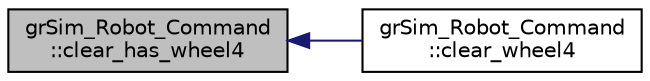 digraph "grSim_Robot_Command::clear_has_wheel4"
{
 // INTERACTIVE_SVG=YES
  edge [fontname="Helvetica",fontsize="10",labelfontname="Helvetica",labelfontsize="10"];
  node [fontname="Helvetica",fontsize="10",shape=record];
  rankdir="LR";
  Node1 [label="grSim_Robot_Command\l::clear_has_wheel4",height=0.2,width=0.4,color="black", fillcolor="grey75", style="filled", fontcolor="black"];
  Node1 -> Node2 [dir="back",color="midnightblue",fontsize="10",style="solid",fontname="Helvetica"];
  Node2 [label="grSim_Robot_Command\l::clear_wheel4",height=0.2,width=0.4,color="black", fillcolor="white", style="filled",URL="$d1/d68/classgr_sim___robot___command.html#abb9655cf430d1fa134c552189f160425"];
}
